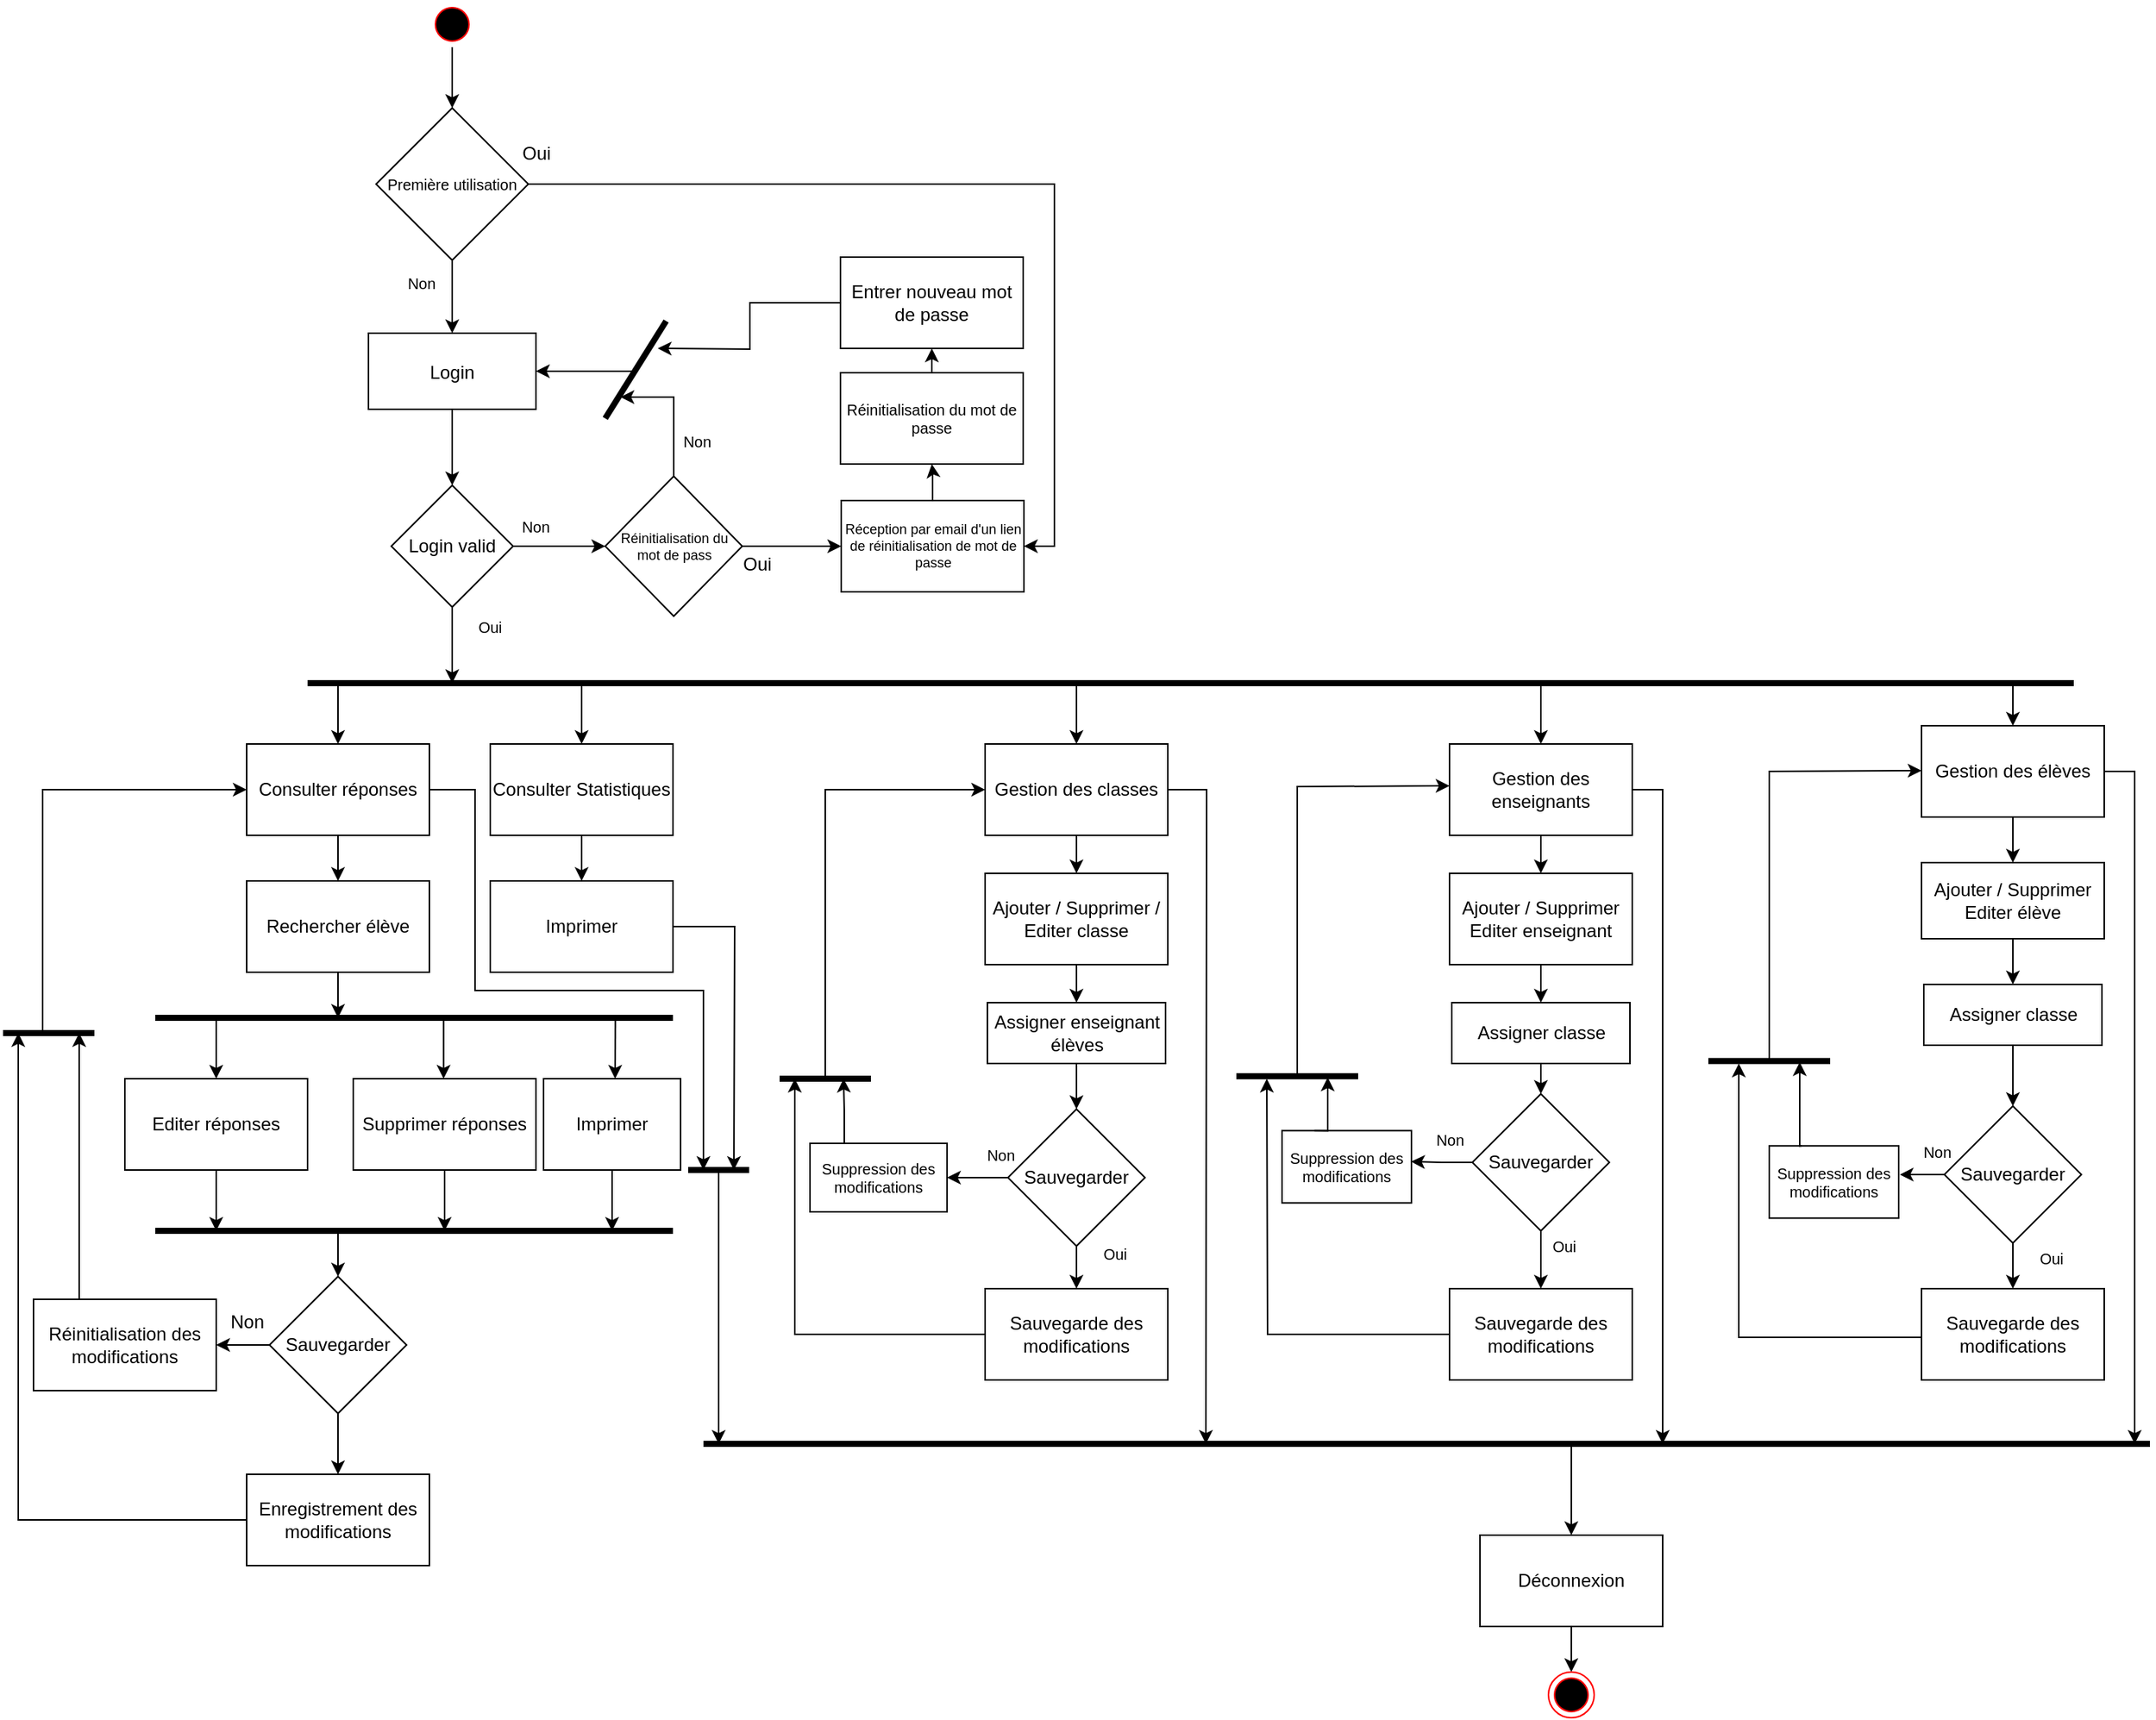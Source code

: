 <mxfile version="19.0.3" type="github">
  <diagram name="Page-1" id="e7e014a7-5840-1c2e-5031-d8a46d1fe8dd">
    <mxGraphModel dx="1337" dy="-284" grid="1" gridSize="10" guides="1" tooltips="1" connect="1" arrows="1" fold="1" page="1" pageScale="1" pageWidth="1169" pageHeight="826" background="none" math="0" shadow="0">
      <root>
        <mxCell id="0" />
        <mxCell id="1" parent="0" />
        <mxCell id="b-h9vzr8dmF4CkKrtyQC-57" style="edgeStyle=orthogonalEdgeStyle;rounded=0;orthogonalLoop=1;jettySize=auto;html=1;" parent="1" source="aiCcN-2ICW_fQ1aedBpy-7" edge="1">
          <mxGeometry relative="1" as="geometry">
            <mxPoint x="600" y="2340" as="targetPoint" />
            <Array as="points">
              <mxPoint x="450" y="2090" />
              <mxPoint x="450" y="2222" />
              <mxPoint x="600" y="2222" />
            </Array>
          </mxGeometry>
        </mxCell>
        <mxCell id="aiCcN-2ICW_fQ1aedBpy-7" value="Consulter réponses" style="rounded=0;whiteSpace=wrap;html=1;fillColor=none;" parent="1" vertex="1">
          <mxGeometry x="300" y="2060" width="120" height="60" as="geometry" />
        </mxCell>
        <mxCell id="aiCcN-2ICW_fQ1aedBpy-23" style="edgeStyle=orthogonalEdgeStyle;rounded=0;orthogonalLoop=1;jettySize=auto;html=1;strokeWidth=1;" parent="1" source="aiCcN-2ICW_fQ1aedBpy-9" edge="1">
          <mxGeometry relative="1" as="geometry">
            <mxPoint x="360" y="2240" as="targetPoint" />
          </mxGeometry>
        </mxCell>
        <mxCell id="aiCcN-2ICW_fQ1aedBpy-9" value="Rechercher élève" style="rounded=0;whiteSpace=wrap;html=1;fillColor=none;" parent="1" vertex="1">
          <mxGeometry x="300" y="2150" width="120" height="60" as="geometry" />
        </mxCell>
        <mxCell id="aiCcN-2ICW_fQ1aedBpy-12" value="" style="endArrow=none;html=1;rounded=0;strokeWidth=4;" parent="1" edge="1">
          <mxGeometry width="50" height="50" relative="1" as="geometry">
            <mxPoint x="340" y="2020" as="sourcePoint" />
            <mxPoint x="1500" y="2020" as="targetPoint" />
          </mxGeometry>
        </mxCell>
        <mxCell id="b-h9vzr8dmF4CkKrtyQC-61" style="edgeStyle=orthogonalEdgeStyle;rounded=0;orthogonalLoop=1;jettySize=auto;html=1;" parent="1" source="aiCcN-2ICW_fQ1aedBpy-13" edge="1">
          <mxGeometry relative="1" as="geometry">
            <mxPoint x="280" y="2380" as="targetPoint" />
          </mxGeometry>
        </mxCell>
        <mxCell id="aiCcN-2ICW_fQ1aedBpy-13" value="Editer réponses" style="rounded=0;whiteSpace=wrap;html=1;fillColor=none;" parent="1" vertex="1">
          <mxGeometry x="220" y="2280" width="120" height="60" as="geometry" />
        </mxCell>
        <mxCell id="b-h9vzr8dmF4CkKrtyQC-55" style="edgeStyle=orthogonalEdgeStyle;rounded=0;orthogonalLoop=1;jettySize=auto;html=1;entryX=0.5;entryY=0;entryDx=0;entryDy=0;" parent="1" source="aiCcN-2ICW_fQ1aedBpy-15" target="b-h9vzr8dmF4CkKrtyQC-54" edge="1">
          <mxGeometry relative="1" as="geometry" />
        </mxCell>
        <mxCell id="aiCcN-2ICW_fQ1aedBpy-15" value="Consulter Statistiques" style="rounded=0;whiteSpace=wrap;html=1;fillColor=none;" parent="1" vertex="1">
          <mxGeometry x="460" y="2060" width="120" height="60" as="geometry" />
        </mxCell>
        <mxCell id="aiCcN-2ICW_fQ1aedBpy-16" value="" style="endArrow=classic;html=1;rounded=0;strokeWidth=1;entryX=0.5;entryY=0;entryDx=0;entryDy=0;" parent="1" target="aiCcN-2ICW_fQ1aedBpy-7" edge="1">
          <mxGeometry width="50" height="50" relative="1" as="geometry">
            <mxPoint x="360" y="2020" as="sourcePoint" />
            <mxPoint x="700" y="2070" as="targetPoint" />
          </mxGeometry>
        </mxCell>
        <mxCell id="aiCcN-2ICW_fQ1aedBpy-17" value="" style="endArrow=classic;html=1;rounded=0;strokeWidth=1;entryX=0.5;entryY=0;entryDx=0;entryDy=0;" parent="1" target="aiCcN-2ICW_fQ1aedBpy-15" edge="1">
          <mxGeometry width="50" height="50" relative="1" as="geometry">
            <mxPoint x="520" y="2020" as="sourcePoint" />
            <mxPoint x="370" y="2070" as="targetPoint" />
          </mxGeometry>
        </mxCell>
        <mxCell id="aiCcN-2ICW_fQ1aedBpy-18" value="" style="endArrow=none;html=1;rounded=0;strokeWidth=4;" parent="1" edge="1">
          <mxGeometry width="50" height="50" relative="1" as="geometry">
            <mxPoint x="240" y="2240" as="sourcePoint" />
            <mxPoint x="580" y="2240" as="targetPoint" />
          </mxGeometry>
        </mxCell>
        <mxCell id="aiCcN-2ICW_fQ1aedBpy-19" value="" style="endArrow=classic;html=1;rounded=0;strokeWidth=1;" parent="1" edge="1">
          <mxGeometry width="50" height="50" relative="1" as="geometry">
            <mxPoint x="429.33" y="2240" as="sourcePoint" />
            <mxPoint x="429.33" y="2280" as="targetPoint" />
          </mxGeometry>
        </mxCell>
        <mxCell id="aiCcN-2ICW_fQ1aedBpy-20" value="" style="endArrow=classic;html=1;rounded=0;strokeWidth=1;" parent="1" edge="1">
          <mxGeometry width="50" height="50" relative="1" as="geometry">
            <mxPoint x="280" y="2240" as="sourcePoint" />
            <mxPoint x="280" y="2280" as="targetPoint" />
          </mxGeometry>
        </mxCell>
        <mxCell id="aiCcN-2ICW_fQ1aedBpy-21" value="" style="endArrow=classic;html=1;rounded=0;strokeWidth=1;exitX=0.5;exitY=1;exitDx=0;exitDy=0;" parent="1" source="aiCcN-2ICW_fQ1aedBpy-7" edge="1">
          <mxGeometry width="50" height="50" relative="1" as="geometry">
            <mxPoint x="650" y="2200" as="sourcePoint" />
            <mxPoint x="360" y="2150" as="targetPoint" />
          </mxGeometry>
        </mxCell>
        <mxCell id="b-h9vzr8dmF4CkKrtyQC-62" style="edgeStyle=orthogonalEdgeStyle;rounded=0;orthogonalLoop=1;jettySize=auto;html=1;" parent="1" source="aiCcN-2ICW_fQ1aedBpy-22" edge="1">
          <mxGeometry relative="1" as="geometry">
            <mxPoint x="430" y="2380" as="targetPoint" />
          </mxGeometry>
        </mxCell>
        <mxCell id="aiCcN-2ICW_fQ1aedBpy-22" value="Supprimer réponses" style="rounded=0;whiteSpace=wrap;html=1;fillColor=none;" parent="1" vertex="1">
          <mxGeometry x="370" y="2280" width="120" height="60" as="geometry" />
        </mxCell>
        <mxCell id="aiCcN-2ICW_fQ1aedBpy-24" value="" style="endArrow=none;html=1;rounded=0;strokeWidth=4;" parent="1" edge="1">
          <mxGeometry width="50" height="50" relative="1" as="geometry">
            <mxPoint x="240" y="2380" as="sourcePoint" />
            <mxPoint x="580" y="2380" as="targetPoint" />
          </mxGeometry>
        </mxCell>
        <mxCell id="aiCcN-2ICW_fQ1aedBpy-36" style="edgeStyle=orthogonalEdgeStyle;rounded=0;orthogonalLoop=1;jettySize=auto;html=1;entryX=1;entryY=0.5;entryDx=0;entryDy=0;strokeWidth=1;" parent="1" source="aiCcN-2ICW_fQ1aedBpy-28" target="aiCcN-2ICW_fQ1aedBpy-35" edge="1">
          <mxGeometry relative="1" as="geometry" />
        </mxCell>
        <mxCell id="aiCcN-2ICW_fQ1aedBpy-39" value="" style="edgeStyle=orthogonalEdgeStyle;rounded=0;orthogonalLoop=1;jettySize=auto;html=1;strokeWidth=1;" parent="1" source="aiCcN-2ICW_fQ1aedBpy-28" target="aiCcN-2ICW_fQ1aedBpy-38" edge="1">
          <mxGeometry relative="1" as="geometry" />
        </mxCell>
        <mxCell id="aiCcN-2ICW_fQ1aedBpy-28" value="Sauvegarder" style="rhombus;whiteSpace=wrap;html=1;fillColor=none;" parent="1" vertex="1">
          <mxGeometry x="315" y="2410" width="90" height="90" as="geometry" />
        </mxCell>
        <mxCell id="aiCcN-2ICW_fQ1aedBpy-29" value="" style="endArrow=classic;html=1;rounded=0;strokeWidth=1;entryX=0.5;entryY=0;entryDx=0;entryDy=0;" parent="1" target="aiCcN-2ICW_fQ1aedBpy-28" edge="1">
          <mxGeometry width="50" height="50" relative="1" as="geometry">
            <mxPoint x="360" y="2380" as="sourcePoint" />
            <mxPoint x="700" y="2400" as="targetPoint" />
          </mxGeometry>
        </mxCell>
        <mxCell id="aiCcN-2ICW_fQ1aedBpy-33" value="Non" style="text;html=1;align=center;verticalAlign=middle;resizable=0;points=[];autosize=1;strokeColor=none;fillColor=none;" parent="1" vertex="1">
          <mxGeometry x="280" y="2430" width="40" height="20" as="geometry" />
        </mxCell>
        <mxCell id="aiCcN-2ICW_fQ1aedBpy-42" style="edgeStyle=orthogonalEdgeStyle;rounded=0;orthogonalLoop=1;jettySize=auto;html=1;exitX=0.25;exitY=0;exitDx=0;exitDy=0;strokeWidth=1;" parent="1" source="aiCcN-2ICW_fQ1aedBpy-35" edge="1">
          <mxGeometry relative="1" as="geometry">
            <mxPoint x="190" y="2250" as="targetPoint" />
          </mxGeometry>
        </mxCell>
        <mxCell id="aiCcN-2ICW_fQ1aedBpy-35" value="Réinitialisation des modifications" style="rounded=0;whiteSpace=wrap;html=1;fillColor=none;" parent="1" vertex="1">
          <mxGeometry x="160" y="2425" width="120" height="60" as="geometry" />
        </mxCell>
        <mxCell id="aiCcN-2ICW_fQ1aedBpy-40" style="edgeStyle=orthogonalEdgeStyle;rounded=0;orthogonalLoop=1;jettySize=auto;html=1;strokeWidth=1;" parent="1" source="aiCcN-2ICW_fQ1aedBpy-38" edge="1">
          <mxGeometry relative="1" as="geometry">
            <mxPoint x="150" y="2250" as="targetPoint" />
            <Array as="points">
              <mxPoint x="150" y="2570" />
              <mxPoint x="150" y="2250" />
            </Array>
          </mxGeometry>
        </mxCell>
        <mxCell id="aiCcN-2ICW_fQ1aedBpy-38" value="Enregistrement des modifications" style="whiteSpace=wrap;html=1;fillColor=none;strokeColor=rgb(0, 0, 0);fontColor=rgb(0, 0, 0);" parent="1" vertex="1">
          <mxGeometry x="300" y="2540" width="120" height="60" as="geometry" />
        </mxCell>
        <mxCell id="aiCcN-2ICW_fQ1aedBpy-41" value="" style="endArrow=none;html=1;rounded=0;strokeWidth=4;" parent="1" edge="1">
          <mxGeometry width="50" height="50" relative="1" as="geometry">
            <mxPoint x="140" y="2250" as="sourcePoint" />
            <mxPoint x="200" y="2250" as="targetPoint" />
          </mxGeometry>
        </mxCell>
        <mxCell id="aiCcN-2ICW_fQ1aedBpy-43" value="" style="endArrow=classic;html=1;rounded=0;strokeWidth=1;entryX=0;entryY=0.5;entryDx=0;entryDy=0;" parent="1" target="aiCcN-2ICW_fQ1aedBpy-7" edge="1">
          <mxGeometry width="50" height="50" relative="1" as="geometry">
            <mxPoint x="166" y="2250" as="sourcePoint" />
            <mxPoint x="375" y="1960" as="targetPoint" />
            <Array as="points">
              <mxPoint x="166" y="2090" />
            </Array>
          </mxGeometry>
        </mxCell>
        <mxCell id="aiCcN-2ICW_fQ1aedBpy-47" value="" style="endArrow=none;html=1;rounded=0;strokeWidth=4;" parent="1" edge="1">
          <mxGeometry width="50" height="50" relative="1" as="geometry">
            <mxPoint x="590" y="2340" as="sourcePoint" />
            <mxPoint x="630" y="2340" as="targetPoint" />
          </mxGeometry>
        </mxCell>
        <mxCell id="KSqhROhMekhIrwH0KYsW-96" style="edgeStyle=orthogonalEdgeStyle;rounded=0;orthogonalLoop=1;jettySize=auto;html=1;entryX=0.5;entryY=0;entryDx=0;entryDy=0;fontSize=10;" parent="1" source="aiCcN-2ICW_fQ1aedBpy-48" target="aiCcN-2ICW_fQ1aedBpy-51" edge="1">
          <mxGeometry relative="1" as="geometry" />
        </mxCell>
        <mxCell id="aiCcN-2ICW_fQ1aedBpy-48" value="Déconnexion" style="rounded=0;whiteSpace=wrap;html=1;fillColor=none;" parent="1" vertex="1">
          <mxGeometry x="1110" y="2580" width="120" height="60" as="geometry" />
        </mxCell>
        <mxCell id="aiCcN-2ICW_fQ1aedBpy-51" value="" style="ellipse;html=1;shape=endState;fillColor=#000000;strokeColor=#ff0000;" parent="1" vertex="1">
          <mxGeometry x="1155" y="2670" width="30" height="30" as="geometry" />
        </mxCell>
        <mxCell id="KSqhROhMekhIrwH0KYsW-14" value="" style="edgeStyle=orthogonalEdgeStyle;rounded=0;orthogonalLoop=1;jettySize=auto;html=1;" parent="1" source="KSqhROhMekhIrwH0KYsW-10" target="KSqhROhMekhIrwH0KYsW-13" edge="1">
          <mxGeometry relative="1" as="geometry" />
        </mxCell>
        <mxCell id="KSqhROhMekhIrwH0KYsW-93" style="edgeStyle=orthogonalEdgeStyle;rounded=0;orthogonalLoop=1;jettySize=auto;html=1;fontSize=10;" parent="1" source="KSqhROhMekhIrwH0KYsW-10" edge="1">
          <mxGeometry relative="1" as="geometry">
            <mxPoint x="930" y="2520" as="targetPoint" />
          </mxGeometry>
        </mxCell>
        <mxCell id="KSqhROhMekhIrwH0KYsW-10" value="Gestion des classes" style="rounded=0;whiteSpace=wrap;html=1;fillColor=none;" parent="1" vertex="1">
          <mxGeometry x="785" y="2060" width="120" height="60" as="geometry" />
        </mxCell>
        <mxCell id="KSqhROhMekhIrwH0KYsW-19" value="" style="edgeStyle=orthogonalEdgeStyle;rounded=0;orthogonalLoop=1;jettySize=auto;html=1;" parent="1" source="KSqhROhMekhIrwH0KYsW-11" target="KSqhROhMekhIrwH0KYsW-18" edge="1">
          <mxGeometry relative="1" as="geometry" />
        </mxCell>
        <mxCell id="KSqhROhMekhIrwH0KYsW-94" style="edgeStyle=orthogonalEdgeStyle;rounded=0;orthogonalLoop=1;jettySize=auto;html=1;fontSize=10;" parent="1" source="KSqhROhMekhIrwH0KYsW-11" edge="1">
          <mxGeometry relative="1" as="geometry">
            <mxPoint x="1230" y="2520" as="targetPoint" />
            <Array as="points">
              <mxPoint x="1230" y="2090" />
              <mxPoint x="1230" y="2520" />
            </Array>
          </mxGeometry>
        </mxCell>
        <mxCell id="KSqhROhMekhIrwH0KYsW-11" value="Gestion des enseignants" style="rounded=0;whiteSpace=wrap;html=1;fillColor=none;" parent="1" vertex="1">
          <mxGeometry x="1090" y="2060" width="120" height="60" as="geometry" />
        </mxCell>
        <mxCell id="KSqhROhMekhIrwH0KYsW-21" value="" style="edgeStyle=orthogonalEdgeStyle;rounded=0;orthogonalLoop=1;jettySize=auto;html=1;" parent="1" source="KSqhROhMekhIrwH0KYsW-12" target="KSqhROhMekhIrwH0KYsW-20" edge="1">
          <mxGeometry relative="1" as="geometry" />
        </mxCell>
        <mxCell id="KSqhROhMekhIrwH0KYsW-95" style="edgeStyle=orthogonalEdgeStyle;rounded=0;orthogonalLoop=1;jettySize=auto;html=1;fontSize=10;" parent="1" source="KSqhROhMekhIrwH0KYsW-12" edge="1">
          <mxGeometry relative="1" as="geometry">
            <mxPoint x="1540" y="2520" as="targetPoint" />
            <Array as="points">
              <mxPoint x="1540" y="2078" />
              <mxPoint x="1540" y="2520" />
            </Array>
          </mxGeometry>
        </mxCell>
        <mxCell id="KSqhROhMekhIrwH0KYsW-12" value="Gestion des élèves" style="rounded=0;whiteSpace=wrap;html=1;fillColor=none;" parent="1" vertex="1">
          <mxGeometry x="1400" y="2048" width="120" height="60" as="geometry" />
        </mxCell>
        <mxCell id="KSqhROhMekhIrwH0KYsW-81" style="edgeStyle=orthogonalEdgeStyle;rounded=0;orthogonalLoop=1;jettySize=auto;html=1;exitX=0.5;exitY=1;exitDx=0;exitDy=0;entryX=0.5;entryY=0;entryDx=0;entryDy=0;fontSize=10;" parent="1" source="KSqhROhMekhIrwH0KYsW-13" target="KSqhROhMekhIrwH0KYsW-80" edge="1">
          <mxGeometry relative="1" as="geometry" />
        </mxCell>
        <mxCell id="KSqhROhMekhIrwH0KYsW-13" value="Ajouter / Supprimer / Editer classe" style="whiteSpace=wrap;html=1;fillColor=none;strokeColor=rgb(0, 0, 0);fontColor=rgb(0, 0, 0);rounded=0;" parent="1" vertex="1">
          <mxGeometry x="785" y="2145" width="120" height="60" as="geometry" />
        </mxCell>
        <mxCell id="KSqhROhMekhIrwH0KYsW-34" value="" style="edgeStyle=orthogonalEdgeStyle;rounded=0;orthogonalLoop=1;jettySize=auto;html=1;" parent="1" source="KSqhROhMekhIrwH0KYsW-15" target="KSqhROhMekhIrwH0KYsW-33" edge="1">
          <mxGeometry relative="1" as="geometry" />
        </mxCell>
        <mxCell id="KSqhROhMekhIrwH0KYsW-56" style="edgeStyle=orthogonalEdgeStyle;rounded=0;orthogonalLoop=1;jettySize=auto;html=1;entryX=1;entryY=0.5;entryDx=0;entryDy=0;fontSize=10;" parent="1" source="KSqhROhMekhIrwH0KYsW-15" target="KSqhROhMekhIrwH0KYsW-55" edge="1">
          <mxGeometry relative="1" as="geometry" />
        </mxCell>
        <mxCell id="KSqhROhMekhIrwH0KYsW-15" value="Sauvegarder" style="rhombus;whiteSpace=wrap;html=1;fillColor=none;" parent="1" vertex="1">
          <mxGeometry x="800" y="2300" width="90" height="90" as="geometry" />
        </mxCell>
        <mxCell id="KSqhROhMekhIrwH0KYsW-78" style="edgeStyle=orthogonalEdgeStyle;rounded=0;orthogonalLoop=1;jettySize=auto;html=1;entryX=0.5;entryY=0;entryDx=0;entryDy=0;fontSize=10;" parent="1" source="KSqhROhMekhIrwH0KYsW-18" target="KSqhROhMekhIrwH0KYsW-77" edge="1">
          <mxGeometry relative="1" as="geometry" />
        </mxCell>
        <mxCell id="KSqhROhMekhIrwH0KYsW-18" value="Ajouter / Supprimer Editer enseignant" style="whiteSpace=wrap;html=1;fillColor=none;strokeColor=rgb(0, 0, 0);fontColor=rgb(0, 0, 0);rounded=0;" parent="1" vertex="1">
          <mxGeometry x="1090" y="2145" width="120" height="60" as="geometry" />
        </mxCell>
        <mxCell id="KSqhROhMekhIrwH0KYsW-75" style="edgeStyle=orthogonalEdgeStyle;rounded=0;orthogonalLoop=1;jettySize=auto;html=1;entryX=0.5;entryY=0;entryDx=0;entryDy=0;fontSize=10;" parent="1" source="KSqhROhMekhIrwH0KYsW-20" target="KSqhROhMekhIrwH0KYsW-73" edge="1">
          <mxGeometry relative="1" as="geometry" />
        </mxCell>
        <mxCell id="KSqhROhMekhIrwH0KYsW-20" value="Ajouter / Supprimer Editer élève" style="whiteSpace=wrap;html=1;fillColor=none;strokeColor=rgb(0, 0, 0);fontColor=rgb(0, 0, 0);rounded=0;" parent="1" vertex="1">
          <mxGeometry x="1400" y="2138" width="120" height="50" as="geometry" />
        </mxCell>
        <mxCell id="KSqhROhMekhIrwH0KYsW-36" value="" style="edgeStyle=orthogonalEdgeStyle;rounded=0;orthogonalLoop=1;jettySize=auto;html=1;" parent="1" source="KSqhROhMekhIrwH0KYsW-28" target="KSqhROhMekhIrwH0KYsW-35" edge="1">
          <mxGeometry relative="1" as="geometry" />
        </mxCell>
        <mxCell id="KSqhROhMekhIrwH0KYsW-66" style="edgeStyle=orthogonalEdgeStyle;rounded=0;orthogonalLoop=1;jettySize=auto;html=1;entryX=0.997;entryY=0.428;entryDx=0;entryDy=0;fontSize=10;entryPerimeter=0;" parent="1" source="KSqhROhMekhIrwH0KYsW-28" target="KSqhROhMekhIrwH0KYsW-62" edge="1">
          <mxGeometry relative="1" as="geometry" />
        </mxCell>
        <mxCell id="KSqhROhMekhIrwH0KYsW-28" value="Sauvegarder" style="rhombus;whiteSpace=wrap;html=1;fillColor=none;" parent="1" vertex="1">
          <mxGeometry x="1105" y="2290" width="90" height="90" as="geometry" />
        </mxCell>
        <mxCell id="KSqhROhMekhIrwH0KYsW-38" style="edgeStyle=orthogonalEdgeStyle;rounded=0;orthogonalLoop=1;jettySize=auto;html=1;entryX=0.5;entryY=0;entryDx=0;entryDy=0;" parent="1" source="KSqhROhMekhIrwH0KYsW-29" target="KSqhROhMekhIrwH0KYsW-37" edge="1">
          <mxGeometry relative="1" as="geometry" />
        </mxCell>
        <mxCell id="KSqhROhMekhIrwH0KYsW-72" style="edgeStyle=orthogonalEdgeStyle;rounded=0;orthogonalLoop=1;jettySize=auto;html=1;entryX=1.008;entryY=0.398;entryDx=0;entryDy=0;entryPerimeter=0;fontSize=10;" parent="1" source="KSqhROhMekhIrwH0KYsW-29" target="KSqhROhMekhIrwH0KYsW-69" edge="1">
          <mxGeometry relative="1" as="geometry" />
        </mxCell>
        <mxCell id="KSqhROhMekhIrwH0KYsW-29" value="Sauvegarder" style="rhombus;whiteSpace=wrap;html=1;fillColor=none;" parent="1" vertex="1">
          <mxGeometry x="1415" y="2298" width="90" height="90" as="geometry" />
        </mxCell>
        <mxCell id="KSqhROhMekhIrwH0KYsW-57" style="edgeStyle=orthogonalEdgeStyle;rounded=0;orthogonalLoop=1;jettySize=auto;html=1;fontSize=10;" parent="1" source="KSqhROhMekhIrwH0KYsW-33" edge="1">
          <mxGeometry relative="1" as="geometry">
            <mxPoint x="660" y="2280" as="targetPoint" />
            <Array as="points">
              <mxPoint x="660" y="2448" />
            </Array>
          </mxGeometry>
        </mxCell>
        <mxCell id="KSqhROhMekhIrwH0KYsW-33" value="Sauvegarde des modifications" style="whiteSpace=wrap;html=1;fillColor=none;strokeColor=rgb(0, 0, 0);fontColor=rgb(0, 0, 0);" parent="1" vertex="1">
          <mxGeometry x="785" y="2418" width="120" height="60" as="geometry" />
        </mxCell>
        <mxCell id="KSqhROhMekhIrwH0KYsW-65" style="edgeStyle=orthogonalEdgeStyle;rounded=0;orthogonalLoop=1;jettySize=auto;html=1;fontSize=10;" parent="1" source="KSqhROhMekhIrwH0KYsW-35" edge="1">
          <mxGeometry relative="1" as="geometry">
            <mxPoint x="970" y="2280" as="targetPoint" />
          </mxGeometry>
        </mxCell>
        <mxCell id="KSqhROhMekhIrwH0KYsW-35" value="Sauvegarde des modifications" style="whiteSpace=wrap;html=1;fillColor=none;strokeColor=rgb(0, 0, 0);fontColor=rgb(0, 0, 0);" parent="1" vertex="1">
          <mxGeometry x="1090" y="2418" width="120" height="60" as="geometry" />
        </mxCell>
        <mxCell id="KSqhROhMekhIrwH0KYsW-37" value="Sauvegarde des modifications" style="whiteSpace=wrap;html=1;fillColor=none;strokeColor=rgb(0, 0, 0);fontColor=rgb(0, 0, 0);" parent="1" vertex="1">
          <mxGeometry x="1400" y="2418" width="120" height="60" as="geometry" />
        </mxCell>
        <mxCell id="KSqhROhMekhIrwH0KYsW-42" value="&lt;font style=&quot;font-size: 10px;&quot;&gt;Non&lt;/font&gt;" style="text;html=1;align=center;verticalAlign=middle;resizable=0;points=[];autosize=1;strokeColor=none;fillColor=none;" parent="1" vertex="1">
          <mxGeometry x="780" y="2320" width="30" height="20" as="geometry" />
        </mxCell>
        <mxCell id="KSqhROhMekhIrwH0KYsW-43" value="&lt;font style=&quot;font-size: 10px;&quot;&gt;Non&lt;/font&gt;" style="text;html=1;align=center;verticalAlign=middle;resizable=0;points=[];autosize=1;strokeColor=none;fillColor=none;" parent="1" vertex="1">
          <mxGeometry x="1075" y="2310" width="30" height="20" as="geometry" />
        </mxCell>
        <mxCell id="KSqhROhMekhIrwH0KYsW-44" value="&lt;font style=&quot;font-size: 10px;&quot;&gt;Non&lt;/font&gt;" style="text;html=1;align=center;verticalAlign=middle;resizable=0;points=[];autosize=1;strokeColor=none;fillColor=none;" parent="1" vertex="1">
          <mxGeometry x="1395" y="2318" width="30" height="20" as="geometry" />
        </mxCell>
        <mxCell id="KSqhROhMekhIrwH0KYsW-45" value="&lt;font style=&quot;font-size: 10px;&quot;&gt;Oui&lt;/font&gt;" style="text;html=1;align=center;verticalAlign=middle;resizable=0;points=[];autosize=1;strokeColor=none;fillColor=none;" parent="1" vertex="1">
          <mxGeometry x="855" y="2385" width="30" height="20" as="geometry" />
        </mxCell>
        <mxCell id="KSqhROhMekhIrwH0KYsW-46" value="&lt;font style=&quot;font-size: 10px;&quot;&gt;Oui&lt;/font&gt;" style="text;html=1;align=center;verticalAlign=middle;resizable=0;points=[];autosize=1;strokeColor=none;fillColor=none;" parent="1" vertex="1">
          <mxGeometry x="1150" y="2380" width="30" height="20" as="geometry" />
        </mxCell>
        <mxCell id="KSqhROhMekhIrwH0KYsW-47" value="&lt;font style=&quot;font-size: 10px;&quot;&gt;Oui&lt;/font&gt;" style="text;html=1;align=center;verticalAlign=middle;resizable=0;points=[];autosize=1;strokeColor=none;fillColor=none;" parent="1" vertex="1">
          <mxGeometry x="1470" y="2388" width="30" height="20" as="geometry" />
        </mxCell>
        <mxCell id="KSqhROhMekhIrwH0KYsW-58" style="edgeStyle=orthogonalEdgeStyle;rounded=0;orthogonalLoop=1;jettySize=auto;html=1;exitX=0.25;exitY=0;exitDx=0;exitDy=0;fontSize=10;" parent="1" source="KSqhROhMekhIrwH0KYsW-55" edge="1">
          <mxGeometry relative="1" as="geometry">
            <mxPoint x="692" y="2280" as="targetPoint" />
            <Array as="points">
              <mxPoint x="692" y="2301" />
              <mxPoint x="692" y="2280" />
            </Array>
          </mxGeometry>
        </mxCell>
        <mxCell id="KSqhROhMekhIrwH0KYsW-55" value="Suppression des modifications" style="rounded=0;whiteSpace=wrap;html=1;fontSize=10;fillColor=none;" parent="1" vertex="1">
          <mxGeometry x="670" y="2322.5" width="90" height="45" as="geometry" />
        </mxCell>
        <mxCell id="KSqhROhMekhIrwH0KYsW-59" value="" style="endArrow=none;html=1;rounded=0;strokeWidth=4;" parent="1" edge="1">
          <mxGeometry width="50" height="50" relative="1" as="geometry">
            <mxPoint x="650" y="2280" as="sourcePoint" />
            <mxPoint x="710" y="2280" as="targetPoint" />
          </mxGeometry>
        </mxCell>
        <mxCell id="KSqhROhMekhIrwH0KYsW-60" value="" style="endArrow=classic;html=1;rounded=0;fontSize=10;entryX=0;entryY=0.5;entryDx=0;entryDy=0;" parent="1" target="KSqhROhMekhIrwH0KYsW-10" edge="1">
          <mxGeometry width="50" height="50" relative="1" as="geometry">
            <mxPoint x="680" y="2280" as="sourcePoint" />
            <mxPoint x="570" y="2170" as="targetPoint" />
            <Array as="points">
              <mxPoint x="680" y="2090" />
            </Array>
          </mxGeometry>
        </mxCell>
        <mxCell id="KSqhROhMekhIrwH0KYsW-61" style="edgeStyle=orthogonalEdgeStyle;rounded=0;orthogonalLoop=1;jettySize=auto;html=1;exitX=0.25;exitY=0;exitDx=0;exitDy=0;fontSize=10;" parent="1" source="KSqhROhMekhIrwH0KYsW-62" edge="1">
          <mxGeometry relative="1" as="geometry">
            <mxPoint x="1010" y="2279.15" as="targetPoint" />
          </mxGeometry>
        </mxCell>
        <mxCell id="KSqhROhMekhIrwH0KYsW-62" value="Suppression des modifications" style="rounded=0;whiteSpace=wrap;html=1;fontSize=10;fillColor=none;" parent="1" vertex="1">
          <mxGeometry x="980" y="2314.15" width="85" height="47.5" as="geometry" />
        </mxCell>
        <mxCell id="KSqhROhMekhIrwH0KYsW-63" value="" style="endArrow=none;html=1;rounded=0;strokeWidth=4;" parent="1" edge="1">
          <mxGeometry width="50" height="50" relative="1" as="geometry">
            <mxPoint x="950" y="2278.35" as="sourcePoint" />
            <mxPoint x="1030" y="2278.35" as="targetPoint" />
          </mxGeometry>
        </mxCell>
        <mxCell id="KSqhROhMekhIrwH0KYsW-64" value="" style="endArrow=classic;html=1;rounded=0;fontSize=10;entryX=0;entryY=0.5;entryDx=0;entryDy=0;" parent="1" edge="1">
          <mxGeometry width="50" height="50" relative="1" as="geometry">
            <mxPoint x="990" y="2280" as="sourcePoint" />
            <mxPoint x="1090" y="2087.5" as="targetPoint" />
            <Array as="points">
              <mxPoint x="990" y="2088" />
            </Array>
          </mxGeometry>
        </mxCell>
        <mxCell id="KSqhROhMekhIrwH0KYsW-67" style="edgeStyle=orthogonalEdgeStyle;rounded=0;orthogonalLoop=1;jettySize=auto;html=1;fontSize=10;" parent="1" edge="1">
          <mxGeometry relative="1" as="geometry">
            <mxPoint x="1280" y="2270" as="targetPoint" />
            <mxPoint x="1400" y="2438" as="sourcePoint" />
            <Array as="points">
              <mxPoint x="1400" y="2450" />
              <mxPoint x="1280" y="2450" />
            </Array>
          </mxGeometry>
        </mxCell>
        <mxCell id="KSqhROhMekhIrwH0KYsW-68" style="edgeStyle=orthogonalEdgeStyle;rounded=0;orthogonalLoop=1;jettySize=auto;html=1;exitX=0.25;exitY=0;exitDx=0;exitDy=0;fontSize=10;" parent="1" source="KSqhROhMekhIrwH0KYsW-69" edge="1">
          <mxGeometry relative="1" as="geometry">
            <mxPoint x="1320" y="2269.15" as="targetPoint" />
            <Array as="points">
              <mxPoint x="1320" y="2324" />
            </Array>
          </mxGeometry>
        </mxCell>
        <mxCell id="KSqhROhMekhIrwH0KYsW-69" value="Suppression des modifications" style="rounded=0;whiteSpace=wrap;html=1;fontSize=10;fillColor=none;" parent="1" vertex="1">
          <mxGeometry x="1300" y="2324.15" width="85" height="47.5" as="geometry" />
        </mxCell>
        <mxCell id="KSqhROhMekhIrwH0KYsW-70" value="" style="endArrow=none;html=1;rounded=0;strokeWidth=4;" parent="1" edge="1">
          <mxGeometry width="50" height="50" relative="1" as="geometry">
            <mxPoint x="1260" y="2268.35" as="sourcePoint" />
            <mxPoint x="1340" y="2268.35" as="targetPoint" />
          </mxGeometry>
        </mxCell>
        <mxCell id="KSqhROhMekhIrwH0KYsW-71" value="" style="endArrow=classic;html=1;rounded=0;fontSize=10;entryX=0;entryY=0.5;entryDx=0;entryDy=0;" parent="1" edge="1">
          <mxGeometry width="50" height="50" relative="1" as="geometry">
            <mxPoint x="1300" y="2270" as="sourcePoint" />
            <mxPoint x="1400" y="2077.5" as="targetPoint" />
            <Array as="points">
              <mxPoint x="1300" y="2078" />
            </Array>
          </mxGeometry>
        </mxCell>
        <mxCell id="KSqhROhMekhIrwH0KYsW-76" style="edgeStyle=orthogonalEdgeStyle;rounded=0;orthogonalLoop=1;jettySize=auto;html=1;entryX=0.5;entryY=0;entryDx=0;entryDy=0;fontSize=10;" parent="1" source="KSqhROhMekhIrwH0KYsW-73" target="KSqhROhMekhIrwH0KYsW-29" edge="1">
          <mxGeometry relative="1" as="geometry" />
        </mxCell>
        <mxCell id="KSqhROhMekhIrwH0KYsW-73" value="Assigner classe" style="rounded=0;whiteSpace=wrap;html=1;fontSize=12;fillColor=none;" parent="1" vertex="1">
          <mxGeometry x="1401.5" y="2218" width="117" height="40" as="geometry" />
        </mxCell>
        <mxCell id="KSqhROhMekhIrwH0KYsW-79" style="edgeStyle=orthogonalEdgeStyle;rounded=0;orthogonalLoop=1;jettySize=auto;html=1;exitX=0.5;exitY=1;exitDx=0;exitDy=0;entryX=0.5;entryY=0;entryDx=0;entryDy=0;fontSize=10;" parent="1" source="KSqhROhMekhIrwH0KYsW-77" target="KSqhROhMekhIrwH0KYsW-28" edge="1">
          <mxGeometry relative="1" as="geometry" />
        </mxCell>
        <mxCell id="KSqhROhMekhIrwH0KYsW-77" value="Assigner classe" style="rounded=0;whiteSpace=wrap;html=1;fontSize=12;fillColor=none;" parent="1" vertex="1">
          <mxGeometry x="1091.5" y="2230" width="117" height="40" as="geometry" />
        </mxCell>
        <mxCell id="KSqhROhMekhIrwH0KYsW-82" style="edgeStyle=orthogonalEdgeStyle;rounded=0;orthogonalLoop=1;jettySize=auto;html=1;entryX=0.5;entryY=0;entryDx=0;entryDy=0;fontSize=10;" parent="1" source="KSqhROhMekhIrwH0KYsW-80" target="KSqhROhMekhIrwH0KYsW-15" edge="1">
          <mxGeometry relative="1" as="geometry" />
        </mxCell>
        <mxCell id="KSqhROhMekhIrwH0KYsW-80" value="Assigner enseignant élèves" style="rounded=0;whiteSpace=wrap;html=1;fontSize=12;fillColor=none;" parent="1" vertex="1">
          <mxGeometry x="786.5" y="2230" width="117" height="40" as="geometry" />
        </mxCell>
        <mxCell id="KSqhROhMekhIrwH0KYsW-84" value="" style="endArrow=classic;html=1;rounded=0;fontSize=10;entryX=0.5;entryY=0;entryDx=0;entryDy=0;" parent="1" target="KSqhROhMekhIrwH0KYsW-10" edge="1">
          <mxGeometry width="50" height="50" relative="1" as="geometry">
            <mxPoint x="845" y="2020" as="sourcePoint" />
            <mxPoint x="1130" y="2090" as="targetPoint" />
          </mxGeometry>
        </mxCell>
        <mxCell id="KSqhROhMekhIrwH0KYsW-85" value="" style="endArrow=classic;html=1;rounded=0;fontSize=10;entryX=0.5;entryY=0;entryDx=0;entryDy=0;" parent="1" target="KSqhROhMekhIrwH0KYsW-11" edge="1">
          <mxGeometry width="50" height="50" relative="1" as="geometry">
            <mxPoint x="1150" y="2020" as="sourcePoint" />
            <mxPoint x="1150" y="2020" as="targetPoint" />
          </mxGeometry>
        </mxCell>
        <mxCell id="KSqhROhMekhIrwH0KYsW-86" value="" style="endArrow=classic;html=1;rounded=0;fontSize=10;entryX=0.5;entryY=0;entryDx=0;entryDy=0;" parent="1" target="KSqhROhMekhIrwH0KYsW-12" edge="1">
          <mxGeometry width="50" height="50" relative="1" as="geometry">
            <mxPoint x="1460" y="2020" as="sourcePoint" />
            <mxPoint x="1260" y="2110" as="targetPoint" />
          </mxGeometry>
        </mxCell>
        <mxCell id="KSqhROhMekhIrwH0KYsW-97" value="" style="endArrow=none;html=1;rounded=0;strokeWidth=4;" parent="1" edge="1">
          <mxGeometry width="50" height="50" relative="1" as="geometry">
            <mxPoint x="600" y="2520" as="sourcePoint" />
            <mxPoint x="1550" y="2520" as="targetPoint" />
          </mxGeometry>
        </mxCell>
        <mxCell id="KSqhROhMekhIrwH0KYsW-99" value="" style="endArrow=classic;html=1;rounded=0;fontSize=10;entryX=0.5;entryY=0;entryDx=0;entryDy=0;" parent="1" target="aiCcN-2ICW_fQ1aedBpy-48" edge="1">
          <mxGeometry width="50" height="50" relative="1" as="geometry">
            <mxPoint x="1170" y="2520" as="sourcePoint" />
            <mxPoint x="1130" y="2610" as="targetPoint" />
          </mxGeometry>
        </mxCell>
        <mxCell id="b-h9vzr8dmF4CkKrtyQC-27" style="edgeStyle=orthogonalEdgeStyle;rounded=0;orthogonalLoop=1;jettySize=auto;html=1;strokeWidth=1;" parent="1" source="b-h9vzr8dmF4CkKrtyQC-29" edge="1">
          <mxGeometry relative="1" as="geometry">
            <mxPoint x="435" y="2020" as="targetPoint" />
          </mxGeometry>
        </mxCell>
        <mxCell id="b-h9vzr8dmF4CkKrtyQC-28" style="edgeStyle=orthogonalEdgeStyle;rounded=0;orthogonalLoop=1;jettySize=auto;html=1;entryX=0;entryY=0.5;entryDx=0;entryDy=0;" parent="1" source="b-h9vzr8dmF4CkKrtyQC-29" target="b-h9vzr8dmF4CkKrtyQC-38" edge="1">
          <mxGeometry relative="1" as="geometry" />
        </mxCell>
        <mxCell id="b-h9vzr8dmF4CkKrtyQC-29" value="Login valid" style="rhombus;whiteSpace=wrap;html=1;fontColor=default;fillColor=none;" parent="1" vertex="1">
          <mxGeometry x="395" y="1890" width="80" height="80" as="geometry" />
        </mxCell>
        <mxCell id="b-h9vzr8dmF4CkKrtyQC-30" value="&lt;font style=&quot;font-size: 10px;&quot;&gt;Non&lt;/font&gt;" style="text;html=1;strokeColor=none;fillColor=none;align=center;verticalAlign=middle;whiteSpace=wrap;rounded=0;fontColor=default;" parent="1" vertex="1">
          <mxGeometry x="460" y="1902" width="60" height="30" as="geometry" />
        </mxCell>
        <mxCell id="b-h9vzr8dmF4CkKrtyQC-31" value="&lt;font style=&quot;font-size: 10px;&quot;&gt;Oui&lt;/font&gt;&lt;span style=&quot;color: rgba(0, 0, 0, 0); font-family: monospace; font-size: 0px; text-align: start;&quot;&gt;%3CmxGraphModel%3E%3Croot%3E%3CmxCell%20id%3D%220%22%2F%3E%3CmxCell%20id%3D%221%22%20parent%3D%220%22%2F%3E%3CmxCell%20id%3D%222%22%20value%3D%22%26lt%3Bfont%20style%3D%26quot%3Bfont-size%3A%2010px%3B%26quot%3B%26gt%3BNon%26lt%3B%2Ffont%26gt%3B%22%20style%3D%22text%3Bhtml%3D1%3BstrokeColor%3Dnone%3BfillColor%3Dnone%3Balign%3Dcenter%3BverticalAlign%3Dmiddle%3BwhiteSpace%3Dwrap%3Brounded%3D0%3BfontColor%3Ddefault%3B%22%20vertex%3D%221%22%20parent%3D%221%22%3E%3CmxGeometry%20x%3D%22320%22%20y%3D%22960%22%20width%3D%2260%22%20height%3D%2230%22%20as%3D%22geometry%22%2F%3E%3C%2FmxCell%3E%3C%2Froot%3E%3C%2FmxGraphModel%3E&lt;/span&gt;" style="text;html=1;strokeColor=none;fillColor=none;align=center;verticalAlign=middle;whiteSpace=wrap;rounded=0;fontColor=default;" parent="1" vertex="1">
          <mxGeometry x="430" y="1968" width="60" height="30" as="geometry" />
        </mxCell>
        <mxCell id="b-h9vzr8dmF4CkKrtyQC-32" value="Login" style="fillColor=none;" parent="1" vertex="1">
          <mxGeometry x="380" y="1790" width="110" height="50" as="geometry" />
        </mxCell>
        <mxCell id="b-h9vzr8dmF4CkKrtyQC-33" style="edgeStyle=orthogonalEdgeStyle;rounded=0;orthogonalLoop=1;jettySize=auto;html=1;entryX=0.5;entryY=0;entryDx=0;entryDy=0;fontColor=default;" parent="1" source="b-h9vzr8dmF4CkKrtyQC-32" target="b-h9vzr8dmF4CkKrtyQC-29" edge="1">
          <mxGeometry relative="1" as="geometry" />
        </mxCell>
        <mxCell id="b-h9vzr8dmF4CkKrtyQC-34" style="edgeStyle=orthogonalEdgeStyle;rounded=0;orthogonalLoop=1;jettySize=auto;html=1;entryX=0.5;entryY=0;entryDx=0;entryDy=0;fontSize=9;strokeWidth=1;" parent="1" source="b-h9vzr8dmF4CkKrtyQC-35" target="b-h9vzr8dmF4CkKrtyQC-49" edge="1">
          <mxGeometry relative="1" as="geometry" />
        </mxCell>
        <mxCell id="b-h9vzr8dmF4CkKrtyQC-35" value="" style="ellipse;shape=startState;fillColor=#000000;strokeColor=#ff0000;" parent="1" vertex="1">
          <mxGeometry x="420" y="1572" width="30" height="30" as="geometry" />
        </mxCell>
        <mxCell id="b-h9vzr8dmF4CkKrtyQC-36" style="edgeStyle=orthogonalEdgeStyle;rounded=0;orthogonalLoop=1;jettySize=auto;html=1;exitX=0.5;exitY=0;exitDx=0;exitDy=0;fontSize=9;strokeWidth=1;" parent="1" source="b-h9vzr8dmF4CkKrtyQC-38" edge="1">
          <mxGeometry relative="1" as="geometry">
            <mxPoint x="545.5" y="1832" as="targetPoint" />
            <Array as="points">
              <mxPoint x="580.5" y="1832" />
            </Array>
          </mxGeometry>
        </mxCell>
        <mxCell id="b-h9vzr8dmF4CkKrtyQC-37" style="edgeStyle=orthogonalEdgeStyle;rounded=0;orthogonalLoop=1;jettySize=auto;html=1;entryX=0;entryY=0.5;entryDx=0;entryDy=0;" parent="1" source="b-h9vzr8dmF4CkKrtyQC-38" target="b-h9vzr8dmF4CkKrtyQC-42" edge="1">
          <mxGeometry relative="1" as="geometry" />
        </mxCell>
        <mxCell id="b-h9vzr8dmF4CkKrtyQC-38" value="Réinitialisation du mot de pass" style="rhombus;whiteSpace=wrap;html=1;fillColor=none;fontSize=9;" parent="1" vertex="1">
          <mxGeometry x="535.5" y="1884" width="90" height="92" as="geometry" />
        </mxCell>
        <mxCell id="b-h9vzr8dmF4CkKrtyQC-39" value="&lt;font style=&quot;font-size: 10px;&quot;&gt;Non&lt;/font&gt;" style="text;html=1;strokeColor=none;fillColor=none;align=center;verticalAlign=middle;whiteSpace=wrap;rounded=0;fontColor=default;" parent="1" vertex="1">
          <mxGeometry x="565.5" y="1846" width="60" height="30" as="geometry" />
        </mxCell>
        <mxCell id="b-h9vzr8dmF4CkKrtyQC-40" value="Oui" style="text;html=1;align=center;verticalAlign=middle;resizable=0;points=[];autosize=1;strokeColor=none;fillColor=none;" parent="1" vertex="1">
          <mxGeometry x="620" y="1932" width="30" height="20" as="geometry" />
        </mxCell>
        <mxCell id="b-h9vzr8dmF4CkKrtyQC-41" value="" style="edgeStyle=orthogonalEdgeStyle;rounded=0;orthogonalLoop=1;jettySize=auto;html=1;fontSize=9;strokeWidth=1;" parent="1" source="b-h9vzr8dmF4CkKrtyQC-42" target="b-h9vzr8dmF4CkKrtyQC-46" edge="1">
          <mxGeometry relative="1" as="geometry" />
        </mxCell>
        <mxCell id="b-h9vzr8dmF4CkKrtyQC-42" value="Réception par email d&#39;un lien de réinitialisation de mot de passe" style="whiteSpace=wrap;html=1;fontSize=9;fillColor=none;" parent="1" vertex="1">
          <mxGeometry x="690.5" y="1900" width="120" height="60" as="geometry" />
        </mxCell>
        <mxCell id="b-h9vzr8dmF4CkKrtyQC-43" value="" style="endArrow=none;html=1;rounded=0;fontSize=9;strokeWidth=4;" parent="1" edge="1">
          <mxGeometry width="50" height="50" relative="1" as="geometry">
            <mxPoint x="535.5" y="1846" as="sourcePoint" />
            <mxPoint x="575.5" y="1782" as="targetPoint" />
          </mxGeometry>
        </mxCell>
        <mxCell id="b-h9vzr8dmF4CkKrtyQC-44" value="" style="endArrow=classic;html=1;rounded=0;fontSize=9;strokeWidth=1;entryX=1;entryY=0.5;entryDx=0;entryDy=0;" parent="1" edge="1">
          <mxGeometry width="50" height="50" relative="1" as="geometry">
            <mxPoint x="555.5" y="1815" as="sourcePoint" />
            <mxPoint x="490" y="1815" as="targetPoint" />
          </mxGeometry>
        </mxCell>
        <mxCell id="b-h9vzr8dmF4CkKrtyQC-45" style="edgeStyle=orthogonalEdgeStyle;rounded=0;orthogonalLoop=1;jettySize=auto;html=1;exitX=0.5;exitY=0;exitDx=0;exitDy=0;entryX=0.5;entryY=1;entryDx=0;entryDy=0;fontSize=10;" parent="1" source="b-h9vzr8dmF4CkKrtyQC-46" target="b-h9vzr8dmF4CkKrtyQC-53" edge="1">
          <mxGeometry relative="1" as="geometry" />
        </mxCell>
        <mxCell id="b-h9vzr8dmF4CkKrtyQC-46" value="Réinitialisation du mot de passe" style="whiteSpace=wrap;html=1;fontSize=10;fillColor=none;" parent="1" vertex="1">
          <mxGeometry x="690" y="1816" width="120" height="60" as="geometry" />
        </mxCell>
        <mxCell id="b-h9vzr8dmF4CkKrtyQC-47" style="edgeStyle=orthogonalEdgeStyle;rounded=0;orthogonalLoop=1;jettySize=auto;html=1;entryX=0.5;entryY=0;entryDx=0;entryDy=0;fontSize=9;strokeWidth=1;" parent="1" source="b-h9vzr8dmF4CkKrtyQC-49" edge="1">
          <mxGeometry relative="1" as="geometry">
            <mxPoint x="435" y="1790" as="targetPoint" />
          </mxGeometry>
        </mxCell>
        <mxCell id="b-h9vzr8dmF4CkKrtyQC-48" value="" style="edgeStyle=orthogonalEdgeStyle;rounded=0;orthogonalLoop=1;jettySize=auto;html=1;fontSize=9;strokeWidth=1;entryX=1;entryY=0.5;entryDx=0;entryDy=0;" parent="1" source="b-h9vzr8dmF4CkKrtyQC-49" target="b-h9vzr8dmF4CkKrtyQC-42" edge="1">
          <mxGeometry relative="1" as="geometry">
            <mxPoint x="555" y="1692" as="targetPoint" />
          </mxGeometry>
        </mxCell>
        <mxCell id="b-h9vzr8dmF4CkKrtyQC-49" value="Première utilisation" style="rhombus;whiteSpace=wrap;html=1;fontSize=10;fillColor=none;" parent="1" vertex="1">
          <mxGeometry x="385" y="1642" width="100" height="100" as="geometry" />
        </mxCell>
        <mxCell id="b-h9vzr8dmF4CkKrtyQC-50" value="&lt;font style=&quot;font-size: 10px;&quot;&gt;Non&lt;/font&gt;" style="text;html=1;strokeColor=none;fillColor=none;align=center;verticalAlign=middle;whiteSpace=wrap;rounded=0;fontColor=default;" parent="1" vertex="1">
          <mxGeometry x="385" y="1742" width="60" height="30" as="geometry" />
        </mxCell>
        <mxCell id="b-h9vzr8dmF4CkKrtyQC-51" value="Oui" style="text;html=1;align=center;verticalAlign=middle;resizable=0;points=[];autosize=1;strokeColor=none;fillColor=none;" parent="1" vertex="1">
          <mxGeometry x="475" y="1662" width="30" height="20" as="geometry" />
        </mxCell>
        <mxCell id="b-h9vzr8dmF4CkKrtyQC-52" style="edgeStyle=orthogonalEdgeStyle;rounded=0;orthogonalLoop=1;jettySize=auto;html=1;fontSize=10;" parent="1" source="b-h9vzr8dmF4CkKrtyQC-53" edge="1">
          <mxGeometry relative="1" as="geometry">
            <mxPoint x="570" y="1800" as="targetPoint" />
          </mxGeometry>
        </mxCell>
        <mxCell id="b-h9vzr8dmF4CkKrtyQC-53" value="Entrer nouveau mot de passe" style="rounded=0;whiteSpace=wrap;html=1;fillColor=none;" parent="1" vertex="1">
          <mxGeometry x="690" y="1740" width="120" height="60" as="geometry" />
        </mxCell>
        <mxCell id="b-h9vzr8dmF4CkKrtyQC-59" style="edgeStyle=orthogonalEdgeStyle;rounded=0;orthogonalLoop=1;jettySize=auto;html=1;" parent="1" source="b-h9vzr8dmF4CkKrtyQC-54" edge="1">
          <mxGeometry relative="1" as="geometry">
            <mxPoint x="620" y="2340" as="targetPoint" />
          </mxGeometry>
        </mxCell>
        <mxCell id="b-h9vzr8dmF4CkKrtyQC-54" value="Imprimer" style="rounded=0;whiteSpace=wrap;html=1;fillColor=none;" parent="1" vertex="1">
          <mxGeometry x="460" y="2150" width="120" height="60" as="geometry" />
        </mxCell>
        <mxCell id="b-h9vzr8dmF4CkKrtyQC-65" style="edgeStyle=orthogonalEdgeStyle;rounded=0;orthogonalLoop=1;jettySize=auto;html=1;" parent="1" source="b-h9vzr8dmF4CkKrtyQC-56" edge="1">
          <mxGeometry relative="1" as="geometry">
            <mxPoint x="540" y="2380" as="targetPoint" />
          </mxGeometry>
        </mxCell>
        <mxCell id="b-h9vzr8dmF4CkKrtyQC-56" value="Imprimer" style="rounded=0;whiteSpace=wrap;html=1;fillColor=none;" parent="1" vertex="1">
          <mxGeometry x="495" y="2280" width="90" height="60" as="geometry" />
        </mxCell>
        <mxCell id="b-h9vzr8dmF4CkKrtyQC-60" value="" style="endArrow=classic;html=1;rounded=0;" parent="1" edge="1">
          <mxGeometry width="50" height="50" relative="1" as="geometry">
            <mxPoint x="610" y="2340" as="sourcePoint" />
            <mxPoint x="610" y="2520" as="targetPoint" />
          </mxGeometry>
        </mxCell>
        <mxCell id="b-h9vzr8dmF4CkKrtyQC-64" value="" style="endArrow=classic;html=1;rounded=0;strokeWidth=1;" parent="1" edge="1">
          <mxGeometry width="50" height="50" relative="1" as="geometry">
            <mxPoint x="542.17" y="2240" as="sourcePoint" />
            <mxPoint x="542" y="2280" as="targetPoint" />
          </mxGeometry>
        </mxCell>
      </root>
    </mxGraphModel>
  </diagram>
</mxfile>
